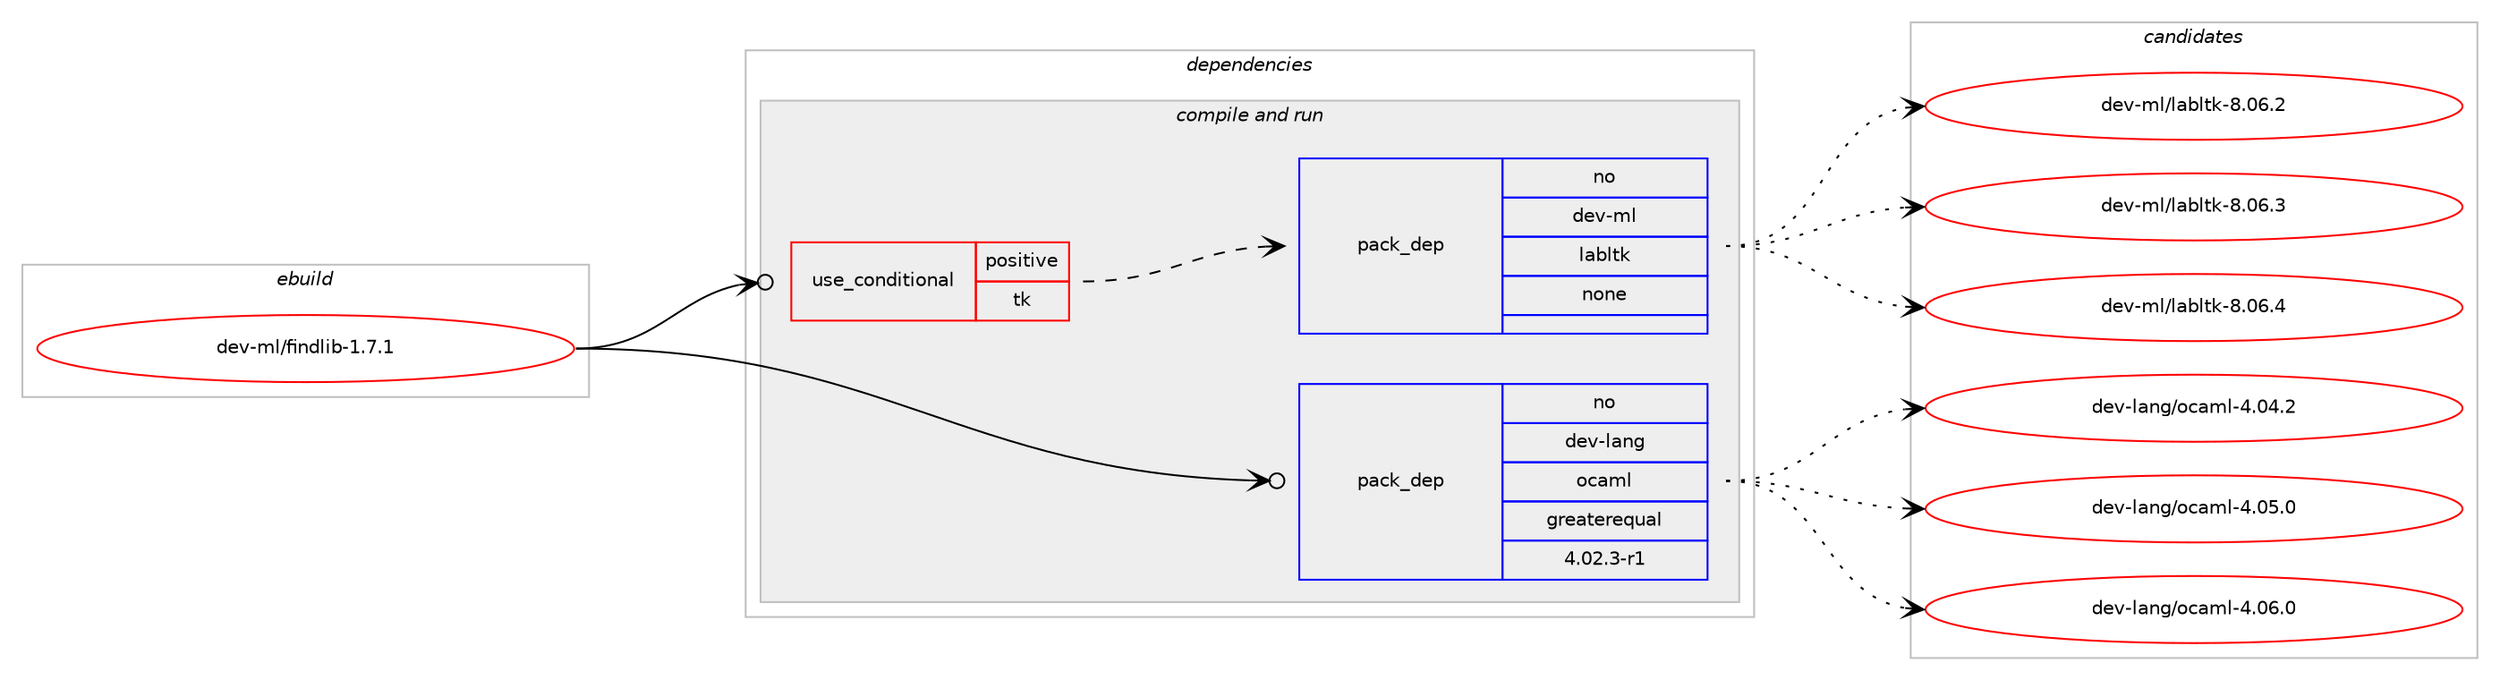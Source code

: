 digraph prolog {

# *************
# Graph options
# *************

newrank=true;
concentrate=true;
compound=true;
graph [rankdir=LR,fontname=Helvetica,fontsize=10,ranksep=1.5];#, ranksep=2.5, nodesep=0.2];
edge  [arrowhead=vee];
node  [fontname=Helvetica,fontsize=10];

# **********
# The ebuild
# **********

subgraph cluster_leftcol {
color=gray;
rank=same;
label=<<i>ebuild</i>>;
id [label="dev-ml/findlib-1.7.1", color=red, width=4, href="../dev-ml/findlib-1.7.1.svg"];
}

# ****************
# The dependencies
# ****************

subgraph cluster_midcol {
color=gray;
label=<<i>dependencies</i>>;
subgraph cluster_compile {
fillcolor="#eeeeee";
style=filled;
label=<<i>compile</i>>;
}
subgraph cluster_compileandrun {
fillcolor="#eeeeee";
style=filled;
label=<<i>compile and run</i>>;
subgraph cond26474 {
dependency122404 [label=<<TABLE BORDER="0" CELLBORDER="1" CELLSPACING="0" CELLPADDING="4"><TR><TD ROWSPAN="3" CELLPADDING="10">use_conditional</TD></TR><TR><TD>positive</TD></TR><TR><TD>tk</TD></TR></TABLE>>, shape=none, color=red];
subgraph pack92302 {
dependency122405 [label=<<TABLE BORDER="0" CELLBORDER="1" CELLSPACING="0" CELLPADDING="4" WIDTH="220"><TR><TD ROWSPAN="6" CELLPADDING="30">pack_dep</TD></TR><TR><TD WIDTH="110">no</TD></TR><TR><TD>dev-ml</TD></TR><TR><TD>labltk</TD></TR><TR><TD>none</TD></TR><TR><TD></TD></TR></TABLE>>, shape=none, color=blue];
}
dependency122404:e -> dependency122405:w [weight=20,style="dashed",arrowhead="vee"];
}
id:e -> dependency122404:w [weight=20,style="solid",arrowhead="odotvee"];
subgraph pack92303 {
dependency122406 [label=<<TABLE BORDER="0" CELLBORDER="1" CELLSPACING="0" CELLPADDING="4" WIDTH="220"><TR><TD ROWSPAN="6" CELLPADDING="30">pack_dep</TD></TR><TR><TD WIDTH="110">no</TD></TR><TR><TD>dev-lang</TD></TR><TR><TD>ocaml</TD></TR><TR><TD>greaterequal</TD></TR><TR><TD>4.02.3-r1</TD></TR></TABLE>>, shape=none, color=blue];
}
id:e -> dependency122406:w [weight=20,style="solid",arrowhead="odotvee"];
}
subgraph cluster_run {
fillcolor="#eeeeee";
style=filled;
label=<<i>run</i>>;
}
}

# **************
# The candidates
# **************

subgraph cluster_choices {
rank=same;
color=gray;
label=<<i>candidates</i>>;

subgraph choice92302 {
color=black;
nodesep=1;
choice1001011184510910847108979810811610745564648544650 [label="dev-ml/labltk-8.06.2", color=red, width=4,href="../dev-ml/labltk-8.06.2.svg"];
choice1001011184510910847108979810811610745564648544651 [label="dev-ml/labltk-8.06.3", color=red, width=4,href="../dev-ml/labltk-8.06.3.svg"];
choice1001011184510910847108979810811610745564648544652 [label="dev-ml/labltk-8.06.4", color=red, width=4,href="../dev-ml/labltk-8.06.4.svg"];
dependency122405:e -> choice1001011184510910847108979810811610745564648544650:w [style=dotted,weight="100"];
dependency122405:e -> choice1001011184510910847108979810811610745564648544651:w [style=dotted,weight="100"];
dependency122405:e -> choice1001011184510910847108979810811610745564648544652:w [style=dotted,weight="100"];
}
subgraph choice92303 {
color=black;
nodesep=1;
choice100101118451089711010347111999710910845524648524650 [label="dev-lang/ocaml-4.04.2", color=red, width=4,href="../dev-lang/ocaml-4.04.2.svg"];
choice100101118451089711010347111999710910845524648534648 [label="dev-lang/ocaml-4.05.0", color=red, width=4,href="../dev-lang/ocaml-4.05.0.svg"];
choice100101118451089711010347111999710910845524648544648 [label="dev-lang/ocaml-4.06.0", color=red, width=4,href="../dev-lang/ocaml-4.06.0.svg"];
dependency122406:e -> choice100101118451089711010347111999710910845524648524650:w [style=dotted,weight="100"];
dependency122406:e -> choice100101118451089711010347111999710910845524648534648:w [style=dotted,weight="100"];
dependency122406:e -> choice100101118451089711010347111999710910845524648544648:w [style=dotted,weight="100"];
}
}

}
